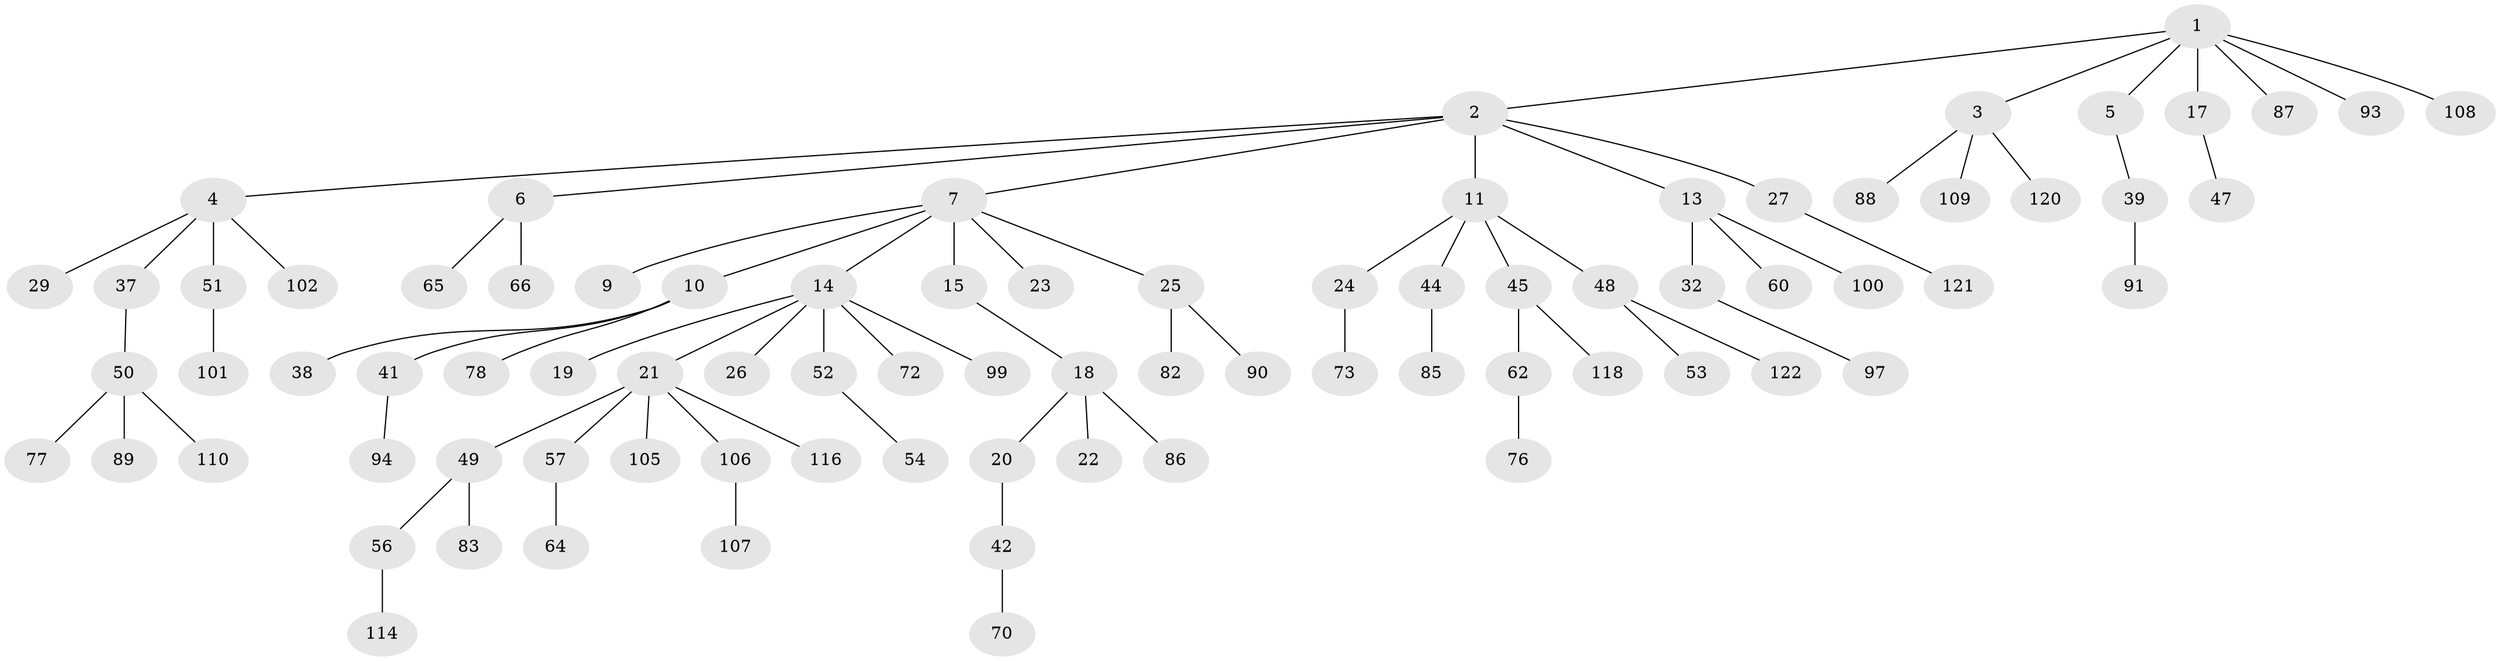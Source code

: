 // original degree distribution, {6: 0.016129032258064516, 7: 0.008064516129032258, 3: 0.1532258064516129, 4: 0.056451612903225805, 2: 0.28225806451612906, 5: 0.024193548387096774, 1: 0.4596774193548387}
// Generated by graph-tools (version 1.1) at 2025/42/03/06/25 10:42:03]
// undirected, 82 vertices, 81 edges
graph export_dot {
graph [start="1"]
  node [color=gray90,style=filled];
  1 [super="+71"];
  2 [super="+12"];
  3 [super="+103"];
  4 [super="+33"];
  5;
  6 [super="+59"];
  7 [super="+8"];
  9 [super="+67"];
  10 [super="+43"];
  11 [super="+36"];
  13 [super="+34"];
  14 [super="+16"];
  15 [super="+112"];
  17;
  18 [super="+40"];
  19;
  20 [super="+35"];
  21 [super="+28"];
  22 [super="+74"];
  23;
  24 [super="+31"];
  25 [super="+30"];
  26;
  27 [super="+46"];
  29;
  32;
  37;
  38;
  39 [super="+95"];
  41 [super="+68"];
  42 [super="+61"];
  44 [super="+113"];
  45 [super="+117"];
  47 [super="+55"];
  48 [super="+80"];
  49;
  50 [super="+79"];
  51 [super="+69"];
  52 [super="+58"];
  53 [super="+63"];
  54 [super="+84"];
  56;
  57;
  60 [super="+81"];
  62;
  64 [super="+75"];
  65 [super="+124"];
  66;
  70;
  72 [super="+104"];
  73 [super="+111"];
  76;
  77;
  78;
  82;
  83 [super="+123"];
  85 [super="+115"];
  86;
  87 [super="+92"];
  88;
  89;
  90;
  91 [super="+96"];
  93 [super="+98"];
  94;
  97;
  99;
  100;
  101;
  102;
  105;
  106;
  107 [super="+119"];
  108;
  109;
  110;
  114;
  116;
  118;
  120;
  121;
  122;
  1 -- 2;
  1 -- 3;
  1 -- 5;
  1 -- 17;
  1 -- 93;
  1 -- 108;
  1 -- 87;
  2 -- 4;
  2 -- 6;
  2 -- 7;
  2 -- 11;
  2 -- 13;
  2 -- 27;
  3 -- 88;
  3 -- 120;
  3 -- 109;
  4 -- 29;
  4 -- 37;
  4 -- 51;
  4 -- 102;
  5 -- 39;
  6 -- 65;
  6 -- 66;
  7 -- 10;
  7 -- 14;
  7 -- 23;
  7 -- 25;
  7 -- 9;
  7 -- 15;
  10 -- 38;
  10 -- 41;
  10 -- 78;
  11 -- 24;
  11 -- 48;
  11 -- 44;
  11 -- 45;
  13 -- 32;
  13 -- 60;
  13 -- 100;
  14 -- 21;
  14 -- 72;
  14 -- 99;
  14 -- 26;
  14 -- 19;
  14 -- 52;
  15 -- 18;
  17 -- 47;
  18 -- 20;
  18 -- 22;
  18 -- 86;
  20 -- 42;
  21 -- 49;
  21 -- 106;
  21 -- 116;
  21 -- 57;
  21 -- 105;
  24 -- 73;
  25 -- 90;
  25 -- 82;
  27 -- 121;
  32 -- 97;
  37 -- 50;
  39 -- 91;
  41 -- 94;
  42 -- 70;
  44 -- 85;
  45 -- 62;
  45 -- 118;
  48 -- 53;
  48 -- 122;
  49 -- 56;
  49 -- 83;
  50 -- 77;
  50 -- 110;
  50 -- 89;
  51 -- 101;
  52 -- 54;
  56 -- 114;
  57 -- 64;
  62 -- 76;
  106 -- 107;
}
